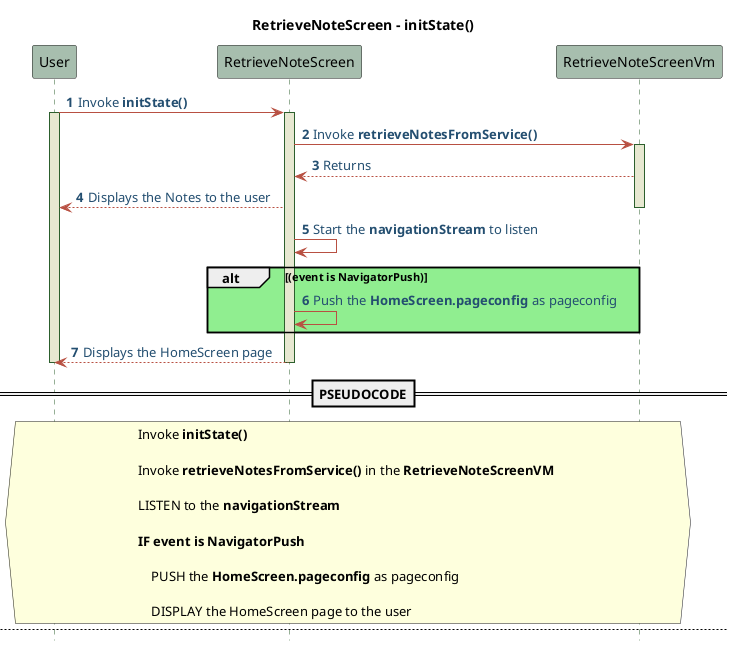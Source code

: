 @startuml RetrieveNoteScreen - Sequence - Pseudo 
!define POSITIVERESPONSE 90EE90

!define NEGATIVEERESPONSE EFBBBB

!define NUETRALRESPONSE F2DC79

skinparam sequence{
    ParticipantBackgroundColor #A7BEAE

    LifeLineBackgroundColor #E7E8D1

    LifeLineBorderColor #2C5F2D

    ActorBackgroundColor #FC766AFF

    ActorBorderColor #FC766AFF

    ArrowColor #B85042

    ArrowFontColor #234E70

}

title RetrieveNoteScreen - initState() 
autonumber 1
hide footbox 
User -> RetrieveNoteScreen : Invoke **initState()** 
activate User 
activate RetrieveNoteScreen 
RetrieveNoteScreen -> RetrieveNoteScreenVm : Invoke **retrieveNotesFromService()**
activate RetrieveNoteScreenVm 
RetrieveNoteScreenVm --> RetrieveNoteScreen : Returns
RetrieveNoteScreen --> User : Displays the Notes to the user 
deactivate RetrieveNoteScreenVm
RetrieveNoteScreen -> RetrieveNoteScreen : Start the **navigationStream** to listen
    alt #POSITIVERESPONSE (event is NavigatorPush)
        RetrieveNoteScreen -> RetrieveNoteScreen : Push the **HomeScreen.pageconfig** as pageconfig
    end
    RetrieveNoteScreen --> User : Displays the HomeScreen page 
deactivate User 
deactivate RetrieveNoteScreen

==PSEUDOCODE==
hnote across 
    Invoke **initState()**

    Invoke **retrieveNotesFromService()** in the **RetrieveNoteScreenVM** 

    LISTEN to the **navigationStream** 

    **IF event is NavigatorPush** 

        PUSH the **HomeScreen.pageconfig** as pageconfig 

        DISPLAY the HomeScreen page to the user 
end hnote 

newpage RetrieveNoteScreen - dispose()
autonumber 1
hide footbox 
User -> RetrieveNoteScreen : Invoke **dispose()** 
activate User 
activate RetrieveNoteScreen
RetrieveNoteScreen -> RetrieveNoteScreen : Dispose the instance of **RetrieveNoteScreenVM** 
RetrieveNoteScreen --> User : Returns 
deactivate User 
deactivate RetrieveNoteScreen

==PSEUDOCODE==
hnote across 
    INVOKE **dispose()** 

    DISPOSE the instance of *RetrieveNoteScreenVM** 
end hnote 